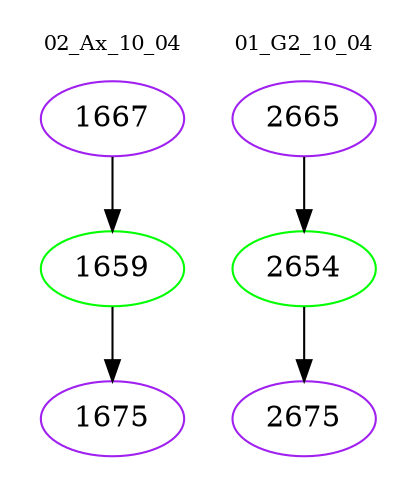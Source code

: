 digraph{
subgraph cluster_0 {
color = white
label = "02_Ax_10_04";
fontsize=10;
T0_1667 [label="1667", color="purple"]
T0_1667 -> T0_1659 [color="black"]
T0_1659 [label="1659", color="green"]
T0_1659 -> T0_1675 [color="black"]
T0_1675 [label="1675", color="purple"]
}
subgraph cluster_1 {
color = white
label = "01_G2_10_04";
fontsize=10;
T1_2665 [label="2665", color="purple"]
T1_2665 -> T1_2654 [color="black"]
T1_2654 [label="2654", color="green"]
T1_2654 -> T1_2675 [color="black"]
T1_2675 [label="2675", color="purple"]
}
}
